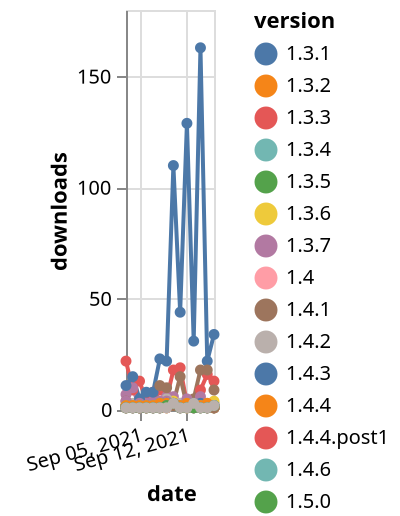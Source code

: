 {"$schema": "https://vega.github.io/schema/vega-lite/v5.json", "description": "A simple bar chart with embedded data.", "data": {"values": [{"date": "2021-09-03", "total": 2933, "delta": 22, "version": "1.4.4.post1"}, {"date": "2021-09-04", "total": 2942, "delta": 9, "version": "1.4.4.post1"}, {"date": "2021-09-05", "total": 2955, "delta": 13, "version": "1.4.4.post1"}, {"date": "2021-09-06", "total": 2959, "delta": 4, "version": "1.4.4.post1"}, {"date": "2021-09-07", "total": 2967, "delta": 8, "version": "1.4.4.post1"}, {"date": "2021-09-08", "total": 2976, "delta": 9, "version": "1.4.4.post1"}, {"date": "2021-09-09", "total": 2981, "delta": 5, "version": "1.4.4.post1"}, {"date": "2021-09-10", "total": 2999, "delta": 18, "version": "1.4.4.post1"}, {"date": "2021-09-11", "total": 3018, "delta": 19, "version": "1.4.4.post1"}, {"date": "2021-09-12", "total": 3021, "delta": 3, "version": "1.4.4.post1"}, {"date": "2021-09-13", "total": 3023, "delta": 2, "version": "1.4.4.post1"}, {"date": "2021-09-14", "total": 3032, "delta": 9, "version": "1.4.4.post1"}, {"date": "2021-09-15", "total": 3048, "delta": 16, "version": "1.4.4.post1"}, {"date": "2021-09-16", "total": 3061, "delta": 13, "version": "1.4.4.post1"}, {"date": "2021-09-03", "total": 5274, "delta": 7, "version": "1.6.0"}, {"date": "2021-09-04", "total": 5284, "delta": 10, "version": "1.6.0"}, {"date": "2021-09-05", "total": 5285, "delta": 1, "version": "1.6.0"}, {"date": "2021-09-06", "total": 5288, "delta": 3, "version": "1.6.0"}, {"date": "2021-09-07", "total": 5292, "delta": 4, "version": "1.6.0"}, {"date": "2021-09-08", "total": 5295, "delta": 3, "version": "1.6.0"}, {"date": "2021-09-09", "total": 5301, "delta": 6, "version": "1.6.0"}, {"date": "2021-09-10", "total": 5307, "delta": 6, "version": "1.6.0"}, {"date": "2021-09-11", "total": 5310, "delta": 3, "version": "1.6.0"}, {"date": "2021-09-12", "total": 5311, "delta": 1, "version": "1.6.0"}, {"date": "2021-09-13", "total": 5312, "delta": 1, "version": "1.6.0"}, {"date": "2021-09-14", "total": 5315, "delta": 3, "version": "1.6.0"}, {"date": "2021-09-15", "total": 5318, "delta": 3, "version": "1.6.0"}, {"date": "2021-09-16", "total": 5321, "delta": 3, "version": "1.6.0"}, {"date": "2021-09-03", "total": 2291, "delta": 2, "version": "1.3.6"}, {"date": "2021-09-04", "total": 2293, "delta": 2, "version": "1.3.6"}, {"date": "2021-09-05", "total": 2295, "delta": 2, "version": "1.3.6"}, {"date": "2021-09-06", "total": 2297, "delta": 2, "version": "1.3.6"}, {"date": "2021-09-07", "total": 2299, "delta": 2, "version": "1.3.6"}, {"date": "2021-09-08", "total": 2302, "delta": 3, "version": "1.3.6"}, {"date": "2021-09-09", "total": 2305, "delta": 3, "version": "1.3.6"}, {"date": "2021-09-10", "total": 2307, "delta": 2, "version": "1.3.6"}, {"date": "2021-09-11", "total": 2309, "delta": 2, "version": "1.3.6"}, {"date": "2021-09-12", "total": 2311, "delta": 2, "version": "1.3.6"}, {"date": "2021-09-13", "total": 2314, "delta": 3, "version": "1.3.6"}, {"date": "2021-09-14", "total": 2316, "delta": 2, "version": "1.3.6"}, {"date": "2021-09-15", "total": 2318, "delta": 2, "version": "1.3.6"}, {"date": "2021-09-16", "total": 2319, "delta": 1, "version": "1.3.6"}, {"date": "2021-09-03", "total": 627, "delta": 1, "version": "1.6.1"}, {"date": "2021-09-04", "total": 628, "delta": 1, "version": "1.6.1"}, {"date": "2021-09-05", "total": 629, "delta": 1, "version": "1.6.1"}, {"date": "2021-09-06", "total": 630, "delta": 1, "version": "1.6.1"}, {"date": "2021-09-07", "total": 631, "delta": 1, "version": "1.6.1"}, {"date": "2021-09-08", "total": 632, "delta": 1, "version": "1.6.1"}, {"date": "2021-09-09", "total": 633, "delta": 1, "version": "1.6.1"}, {"date": "2021-09-10", "total": 635, "delta": 2, "version": "1.6.1"}, {"date": "2021-09-11", "total": 636, "delta": 1, "version": "1.6.1"}, {"date": "2021-09-12", "total": 637, "delta": 1, "version": "1.6.1"}, {"date": "2021-09-13", "total": 638, "delta": 1, "version": "1.6.1"}, {"date": "2021-09-14", "total": 639, "delta": 1, "version": "1.6.1"}, {"date": "2021-09-15", "total": 640, "delta": 1, "version": "1.6.1"}, {"date": "2021-09-16", "total": 641, "delta": 1, "version": "1.6.1"}, {"date": "2021-09-03", "total": 1844, "delta": 1, "version": "1.5.1"}, {"date": "2021-09-04", "total": 1846, "delta": 2, "version": "1.5.1"}, {"date": "2021-09-05", "total": 1847, "delta": 1, "version": "1.5.1"}, {"date": "2021-09-06", "total": 1848, "delta": 1, "version": "1.5.1"}, {"date": "2021-09-07", "total": 1850, "delta": 2, "version": "1.5.1"}, {"date": "2021-09-08", "total": 1852, "delta": 2, "version": "1.5.1"}, {"date": "2021-09-09", "total": 1853, "delta": 1, "version": "1.5.1"}, {"date": "2021-09-10", "total": 1857, "delta": 4, "version": "1.5.1"}, {"date": "2021-09-11", "total": 1859, "delta": 2, "version": "1.5.1"}, {"date": "2021-09-12", "total": 1860, "delta": 1, "version": "1.5.1"}, {"date": "2021-09-13", "total": 1861, "delta": 1, "version": "1.5.1"}, {"date": "2021-09-14", "total": 1862, "delta": 1, "version": "1.5.1"}, {"date": "2021-09-15", "total": 1864, "delta": 2, "version": "1.5.1"}, {"date": "2021-09-16", "total": 1868, "delta": 4, "version": "1.5.1"}, {"date": "2021-09-03", "total": 996, "delta": 1, "version": "1.4.4"}, {"date": "2021-09-04", "total": 997, "delta": 1, "version": "1.4.4"}, {"date": "2021-09-05", "total": 998, "delta": 1, "version": "1.4.4"}, {"date": "2021-09-06", "total": 999, "delta": 1, "version": "1.4.4"}, {"date": "2021-09-07", "total": 1000, "delta": 1, "version": "1.4.4"}, {"date": "2021-09-08", "total": 1001, "delta": 1, "version": "1.4.4"}, {"date": "2021-09-09", "total": 1002, "delta": 1, "version": "1.4.4"}, {"date": "2021-09-10", "total": 1005, "delta": 3, "version": "1.4.4"}, {"date": "2021-09-11", "total": 1006, "delta": 1, "version": "1.4.4"}, {"date": "2021-09-12", "total": 1007, "delta": 1, "version": "1.4.4"}, {"date": "2021-09-13", "total": 1009, "delta": 2, "version": "1.4.4"}, {"date": "2021-09-14", "total": 1011, "delta": 2, "version": "1.4.4"}, {"date": "2021-09-15", "total": 1012, "delta": 1, "version": "1.4.4"}, {"date": "2021-09-16", "total": 1013, "delta": 1, "version": "1.4.4"}, {"date": "2021-09-03", "total": 2201, "delta": 2, "version": "1.3.5"}, {"date": "2021-09-04", "total": 2203, "delta": 2, "version": "1.3.5"}, {"date": "2021-09-05", "total": 2205, "delta": 2, "version": "1.3.5"}, {"date": "2021-09-06", "total": 2207, "delta": 2, "version": "1.3.5"}, {"date": "2021-09-07", "total": 2209, "delta": 2, "version": "1.3.5"}, {"date": "2021-09-08", "total": 2212, "delta": 3, "version": "1.3.5"}, {"date": "2021-09-09", "total": 2215, "delta": 3, "version": "1.3.5"}, {"date": "2021-09-10", "total": 2217, "delta": 2, "version": "1.3.5"}, {"date": "2021-09-11", "total": 2219, "delta": 2, "version": "1.3.5"}, {"date": "2021-09-12", "total": 2222, "delta": 3, "version": "1.3.5"}, {"date": "2021-09-13", "total": 2225, "delta": 3, "version": "1.3.5"}, {"date": "2021-09-14", "total": 2227, "delta": 2, "version": "1.3.5"}, {"date": "2021-09-15", "total": 2229, "delta": 2, "version": "1.3.5"}, {"date": "2021-09-16", "total": 2230, "delta": 1, "version": "1.3.5"}, {"date": "2021-09-03", "total": 1668, "delta": 1, "version": "1.7.1"}, {"date": "2021-09-04", "total": 1671, "delta": 3, "version": "1.7.1"}, {"date": "2021-09-05", "total": 1672, "delta": 1, "version": "1.7.1"}, {"date": "2021-09-06", "total": 1674, "delta": 2, "version": "1.7.1"}, {"date": "2021-09-07", "total": 1676, "delta": 2, "version": "1.7.1"}, {"date": "2021-09-08", "total": 1678, "delta": 2, "version": "1.7.1"}, {"date": "2021-09-09", "total": 1683, "delta": 5, "version": "1.7.1"}, {"date": "2021-09-10", "total": 1686, "delta": 3, "version": "1.7.1"}, {"date": "2021-09-11", "total": 1689, "delta": 3, "version": "1.7.1"}, {"date": "2021-09-12", "total": 1690, "delta": 1, "version": "1.7.1"}, {"date": "2021-09-13", "total": 1691, "delta": 1, "version": "1.7.1"}, {"date": "2021-09-14", "total": 1695, "delta": 4, "version": "1.7.1"}, {"date": "2021-09-15", "total": 1696, "delta": 1, "version": "1.7.1"}, {"date": "2021-09-16", "total": 1697, "delta": 1, "version": "1.7.1"}, {"date": "2021-09-03", "total": 850, "delta": 1, "version": "1.4.6"}, {"date": "2021-09-04", "total": 851, "delta": 1, "version": "1.4.6"}, {"date": "2021-09-05", "total": 853, "delta": 2, "version": "1.4.6"}, {"date": "2021-09-06", "total": 854, "delta": 1, "version": "1.4.6"}, {"date": "2021-09-07", "total": 855, "delta": 1, "version": "1.4.6"}, {"date": "2021-09-08", "total": 856, "delta": 1, "version": "1.4.6"}, {"date": "2021-09-09", "total": 857, "delta": 1, "version": "1.4.6"}, {"date": "2021-09-10", "total": 859, "delta": 2, "version": "1.4.6"}, {"date": "2021-09-11", "total": 860, "delta": 1, "version": "1.4.6"}, {"date": "2021-09-12", "total": 861, "delta": 1, "version": "1.4.6"}, {"date": "2021-09-13", "total": 862, "delta": 1, "version": "1.4.6"}, {"date": "2021-09-14", "total": 863, "delta": 1, "version": "1.4.6"}, {"date": "2021-09-15", "total": 864, "delta": 1, "version": "1.4.6"}, {"date": "2021-09-16", "total": 866, "delta": 2, "version": "1.4.6"}, {"date": "2021-09-03", "total": 919, "delta": 1, "version": "1.4"}, {"date": "2021-09-04", "total": 920, "delta": 1, "version": "1.4"}, {"date": "2021-09-05", "total": 921, "delta": 1, "version": "1.4"}, {"date": "2021-09-06", "total": 922, "delta": 1, "version": "1.4"}, {"date": "2021-09-07", "total": 924, "delta": 2, "version": "1.4"}, {"date": "2021-09-08", "total": 925, "delta": 1, "version": "1.4"}, {"date": "2021-09-09", "total": 926, "delta": 1, "version": "1.4"}, {"date": "2021-09-10", "total": 928, "delta": 2, "version": "1.4"}, {"date": "2021-09-11", "total": 930, "delta": 2, "version": "1.4"}, {"date": "2021-09-12", "total": 931, "delta": 1, "version": "1.4"}, {"date": "2021-09-13", "total": 933, "delta": 2, "version": "1.4"}, {"date": "2021-09-14", "total": 935, "delta": 2, "version": "1.4"}, {"date": "2021-09-15", "total": 936, "delta": 1, "version": "1.4"}, {"date": "2021-09-16", "total": 938, "delta": 2, "version": "1.4"}, {"date": "2021-09-03", "total": 2342, "delta": 2, "version": "1.3.3"}, {"date": "2021-09-04", "total": 2344, "delta": 2, "version": "1.3.3"}, {"date": "2021-09-05", "total": 2346, "delta": 2, "version": "1.3.3"}, {"date": "2021-09-06", "total": 2348, "delta": 2, "version": "1.3.3"}, {"date": "2021-09-07", "total": 2350, "delta": 2, "version": "1.3.3"}, {"date": "2021-09-08", "total": 2353, "delta": 3, "version": "1.3.3"}, {"date": "2021-09-09", "total": 2356, "delta": 3, "version": "1.3.3"}, {"date": "2021-09-10", "total": 2358, "delta": 2, "version": "1.3.3"}, {"date": "2021-09-11", "total": 2360, "delta": 2, "version": "1.3.3"}, {"date": "2021-09-12", "total": 2362, "delta": 2, "version": "1.3.3"}, {"date": "2021-09-13", "total": 2365, "delta": 3, "version": "1.3.3"}, {"date": "2021-09-14", "total": 2367, "delta": 2, "version": "1.3.3"}, {"date": "2021-09-15", "total": 2369, "delta": 2, "version": "1.3.3"}, {"date": "2021-09-16", "total": 2370, "delta": 1, "version": "1.3.3"}, {"date": "2021-09-03", "total": 4209, "delta": 11, "version": "1.7.2"}, {"date": "2021-09-04", "total": 4224, "delta": 15, "version": "1.7.2"}, {"date": "2021-09-05", "total": 4229, "delta": 5, "version": "1.7.2"}, {"date": "2021-09-06", "total": 4237, "delta": 8, "version": "1.7.2"}, {"date": "2021-09-07", "total": 4245, "delta": 8, "version": "1.7.2"}, {"date": "2021-09-08", "total": 4268, "delta": 23, "version": "1.7.2"}, {"date": "2021-09-09", "total": 4290, "delta": 22, "version": "1.7.2"}, {"date": "2021-09-10", "total": 4400, "delta": 110, "version": "1.7.2"}, {"date": "2021-09-11", "total": 4444, "delta": 44, "version": "1.7.2"}, {"date": "2021-09-12", "total": 4573, "delta": 129, "version": "1.7.2"}, {"date": "2021-09-13", "total": 4604, "delta": 31, "version": "1.7.2"}, {"date": "2021-09-14", "total": 4767, "delta": 163, "version": "1.7.2"}, {"date": "2021-09-15", "total": 4789, "delta": 22, "version": "1.7.2"}, {"date": "2021-09-16", "total": 4823, "delta": 34, "version": "1.7.2"}, {"date": "2021-09-03", "total": 2382, "delta": 4, "version": "1.4.1"}, {"date": "2021-09-04", "total": 2384, "delta": 2, "version": "1.4.1"}, {"date": "2021-09-05", "total": 2385, "delta": 1, "version": "1.4.1"}, {"date": "2021-09-06", "total": 2386, "delta": 1, "version": "1.4.1"}, {"date": "2021-09-07", "total": 2387, "delta": 1, "version": "1.4.1"}, {"date": "2021-09-08", "total": 2398, "delta": 11, "version": "1.4.1"}, {"date": "2021-09-09", "total": 2408, "delta": 10, "version": "1.4.1"}, {"date": "2021-09-10", "total": 2411, "delta": 3, "version": "1.4.1"}, {"date": "2021-09-11", "total": 2426, "delta": 15, "version": "1.4.1"}, {"date": "2021-09-12", "total": 2428, "delta": 2, "version": "1.4.1"}, {"date": "2021-09-13", "total": 2433, "delta": 5, "version": "1.4.1"}, {"date": "2021-09-14", "total": 2451, "delta": 18, "version": "1.4.1"}, {"date": "2021-09-15", "total": 2469, "delta": 18, "version": "1.4.1"}, {"date": "2021-09-16", "total": 2478, "delta": 9, "version": "1.4.1"}, {"date": "2021-09-03", "total": 2795, "delta": 4, "version": "1.3.7"}, {"date": "2021-09-04", "total": 2797, "delta": 2, "version": "1.3.7"}, {"date": "2021-09-05", "total": 2800, "delta": 3, "version": "1.3.7"}, {"date": "2021-09-06", "total": 2802, "delta": 2, "version": "1.3.7"}, {"date": "2021-09-07", "total": 2804, "delta": 2, "version": "1.3.7"}, {"date": "2021-09-08", "total": 2808, "delta": 4, "version": "1.3.7"}, {"date": "2021-09-09", "total": 2812, "delta": 4, "version": "1.3.7"}, {"date": "2021-09-10", "total": 2815, "delta": 3, "version": "1.3.7"}, {"date": "2021-09-11", "total": 2817, "delta": 2, "version": "1.3.7"}, {"date": "2021-09-12", "total": 2822, "delta": 5, "version": "1.3.7"}, {"date": "2021-09-13", "total": 2824, "delta": 2, "version": "1.3.7"}, {"date": "2021-09-14", "total": 2830, "delta": 6, "version": "1.3.7"}, {"date": "2021-09-15", "total": 2832, "delta": 2, "version": "1.3.7"}, {"date": "2021-09-16", "total": 2833, "delta": 1, "version": "1.3.7"}, {"date": "2021-09-03", "total": 854, "delta": 1, "version": "1.4.3"}, {"date": "2021-09-04", "total": 855, "delta": 1, "version": "1.4.3"}, {"date": "2021-09-05", "total": 856, "delta": 1, "version": "1.4.3"}, {"date": "2021-09-06", "total": 857, "delta": 1, "version": "1.4.3"}, {"date": "2021-09-07", "total": 858, "delta": 1, "version": "1.4.3"}, {"date": "2021-09-08", "total": 859, "delta": 1, "version": "1.4.3"}, {"date": "2021-09-09", "total": 862, "delta": 3, "version": "1.4.3"}, {"date": "2021-09-10", "total": 864, "delta": 2, "version": "1.4.3"}, {"date": "2021-09-11", "total": 865, "delta": 1, "version": "1.4.3"}, {"date": "2021-09-12", "total": 867, "delta": 2, "version": "1.4.3"}, {"date": "2021-09-13", "total": 868, "delta": 1, "version": "1.4.3"}, {"date": "2021-09-14", "total": 869, "delta": 1, "version": "1.4.3"}, {"date": "2021-09-15", "total": 870, "delta": 1, "version": "1.4.3"}, {"date": "2021-09-16", "total": 872, "delta": 2, "version": "1.4.3"}, {"date": "2021-09-03", "total": 2375, "delta": 2, "version": "1.3.1"}, {"date": "2021-09-04", "total": 2377, "delta": 2, "version": "1.3.1"}, {"date": "2021-09-05", "total": 2379, "delta": 2, "version": "1.3.1"}, {"date": "2021-09-06", "total": 2381, "delta": 2, "version": "1.3.1"}, {"date": "2021-09-07", "total": 2383, "delta": 2, "version": "1.3.1"}, {"date": "2021-09-08", "total": 2386, "delta": 3, "version": "1.3.1"}, {"date": "2021-09-09", "total": 2389, "delta": 3, "version": "1.3.1"}, {"date": "2021-09-10", "total": 2391, "delta": 2, "version": "1.3.1"}, {"date": "2021-09-11", "total": 2393, "delta": 2, "version": "1.3.1"}, {"date": "2021-09-12", "total": 2395, "delta": 2, "version": "1.3.1"}, {"date": "2021-09-13", "total": 2398, "delta": 3, "version": "1.3.1"}, {"date": "2021-09-14", "total": 2401, "delta": 3, "version": "1.3.1"}, {"date": "2021-09-15", "total": 2403, "delta": 2, "version": "1.3.1"}, {"date": "2021-09-16", "total": 2404, "delta": 1, "version": "1.3.1"}, {"date": "2021-09-03", "total": 2327, "delta": 2, "version": "1.3.4"}, {"date": "2021-09-04", "total": 2329, "delta": 2, "version": "1.3.4"}, {"date": "2021-09-05", "total": 2331, "delta": 2, "version": "1.3.4"}, {"date": "2021-09-06", "total": 2333, "delta": 2, "version": "1.3.4"}, {"date": "2021-09-07", "total": 2335, "delta": 2, "version": "1.3.4"}, {"date": "2021-09-08", "total": 2338, "delta": 3, "version": "1.3.4"}, {"date": "2021-09-09", "total": 2341, "delta": 3, "version": "1.3.4"}, {"date": "2021-09-10", "total": 2343, "delta": 2, "version": "1.3.4"}, {"date": "2021-09-11", "total": 2345, "delta": 2, "version": "1.3.4"}, {"date": "2021-09-12", "total": 2348, "delta": 3, "version": "1.3.4"}, {"date": "2021-09-13", "total": 2350, "delta": 2, "version": "1.3.4"}, {"date": "2021-09-14", "total": 2352, "delta": 2, "version": "1.3.4"}, {"date": "2021-09-15", "total": 2354, "delta": 2, "version": "1.3.4"}, {"date": "2021-09-16", "total": 2355, "delta": 1, "version": "1.3.4"}, {"date": "2021-09-03", "total": 2510, "delta": 2, "version": "1.3.2"}, {"date": "2021-09-04", "total": 2512, "delta": 2, "version": "1.3.2"}, {"date": "2021-09-05", "total": 2514, "delta": 2, "version": "1.3.2"}, {"date": "2021-09-06", "total": 2516, "delta": 2, "version": "1.3.2"}, {"date": "2021-09-07", "total": 2518, "delta": 2, "version": "1.3.2"}, {"date": "2021-09-08", "total": 2521, "delta": 3, "version": "1.3.2"}, {"date": "2021-09-09", "total": 2524, "delta": 3, "version": "1.3.2"}, {"date": "2021-09-10", "total": 2526, "delta": 2, "version": "1.3.2"}, {"date": "2021-09-11", "total": 2528, "delta": 2, "version": "1.3.2"}, {"date": "2021-09-12", "total": 2531, "delta": 3, "version": "1.3.2"}, {"date": "2021-09-13", "total": 2533, "delta": 2, "version": "1.3.2"}, {"date": "2021-09-14", "total": 2535, "delta": 2, "version": "1.3.2"}, {"date": "2021-09-15", "total": 2538, "delta": 3, "version": "1.3.2"}, {"date": "2021-09-16", "total": 2539, "delta": 1, "version": "1.3.2"}, {"date": "2021-09-03", "total": 1051, "delta": 1, "version": "1.7.0"}, {"date": "2021-09-04", "total": 1052, "delta": 1, "version": "1.7.0"}, {"date": "2021-09-05", "total": 1053, "delta": 1, "version": "1.7.0"}, {"date": "2021-09-06", "total": 1054, "delta": 1, "version": "1.7.0"}, {"date": "2021-09-07", "total": 1055, "delta": 1, "version": "1.7.0"}, {"date": "2021-09-08", "total": 1056, "delta": 1, "version": "1.7.0"}, {"date": "2021-09-09", "total": 1058, "delta": 2, "version": "1.7.0"}, {"date": "2021-09-10", "total": 1060, "delta": 2, "version": "1.7.0"}, {"date": "2021-09-11", "total": 1061, "delta": 1, "version": "1.7.0"}, {"date": "2021-09-12", "total": 1062, "delta": 1, "version": "1.7.0"}, {"date": "2021-09-13", "total": 1063, "delta": 1, "version": "1.7.0"}, {"date": "2021-09-14", "total": 1064, "delta": 1, "version": "1.7.0"}, {"date": "2021-09-15", "total": 1065, "delta": 1, "version": "1.7.0"}, {"date": "2021-09-16", "total": 1066, "delta": 1, "version": "1.7.0"}, {"date": "2021-09-03", "total": 245, "delta": 1, "version": "1.5.0"}, {"date": "2021-09-04", "total": 246, "delta": 1, "version": "1.5.0"}, {"date": "2021-09-05", "total": 247, "delta": 1, "version": "1.5.0"}, {"date": "2021-09-06", "total": 248, "delta": 1, "version": "1.5.0"}, {"date": "2021-09-07", "total": 249, "delta": 1, "version": "1.5.0"}, {"date": "2021-09-08", "total": 250, "delta": 1, "version": "1.5.0"}, {"date": "2021-09-09", "total": 252, "delta": 2, "version": "1.5.0"}, {"date": "2021-09-10", "total": 255, "delta": 3, "version": "1.5.0"}, {"date": "2021-09-11", "total": 256, "delta": 1, "version": "1.5.0"}, {"date": "2021-09-12", "total": 257, "delta": 1, "version": "1.5.0"}, {"date": "2021-09-13", "total": 258, "delta": 1, "version": "1.5.0"}, {"date": "2021-09-14", "total": 259, "delta": 1, "version": "1.5.0"}, {"date": "2021-09-15", "total": 260, "delta": 1, "version": "1.5.0"}, {"date": "2021-09-16", "total": 262, "delta": 2, "version": "1.5.0"}, {"date": "2021-09-03", "total": 903, "delta": 1, "version": "1.4.2"}, {"date": "2021-09-04", "total": 904, "delta": 1, "version": "1.4.2"}, {"date": "2021-09-05", "total": 905, "delta": 1, "version": "1.4.2"}, {"date": "2021-09-06", "total": 906, "delta": 1, "version": "1.4.2"}, {"date": "2021-09-07", "total": 907, "delta": 1, "version": "1.4.2"}, {"date": "2021-09-08", "total": 908, "delta": 1, "version": "1.4.2"}, {"date": "2021-09-09", "total": 909, "delta": 1, "version": "1.4.2"}, {"date": "2021-09-10", "total": 912, "delta": 3, "version": "1.4.2"}, {"date": "2021-09-11", "total": 913, "delta": 1, "version": "1.4.2"}, {"date": "2021-09-12", "total": 914, "delta": 1, "version": "1.4.2"}, {"date": "2021-09-13", "total": 917, "delta": 3, "version": "1.4.2"}, {"date": "2021-09-14", "total": 918, "delta": 1, "version": "1.4.2"}, {"date": "2021-09-15", "total": 919, "delta": 1, "version": "1.4.2"}, {"date": "2021-09-16", "total": 921, "delta": 2, "version": "1.4.2"}]}, "width": "container", "mark": {"type": "line", "point": {"filled": true}}, "encoding": {"x": {"field": "date", "type": "temporal", "timeUnit": "yearmonthdate", "title": "date", "axis": {"labelAngle": -15}}, "y": {"field": "delta", "type": "quantitative", "title": "downloads"}, "color": {"field": "version", "type": "nominal"}, "tooltip": {"field": "delta"}}}